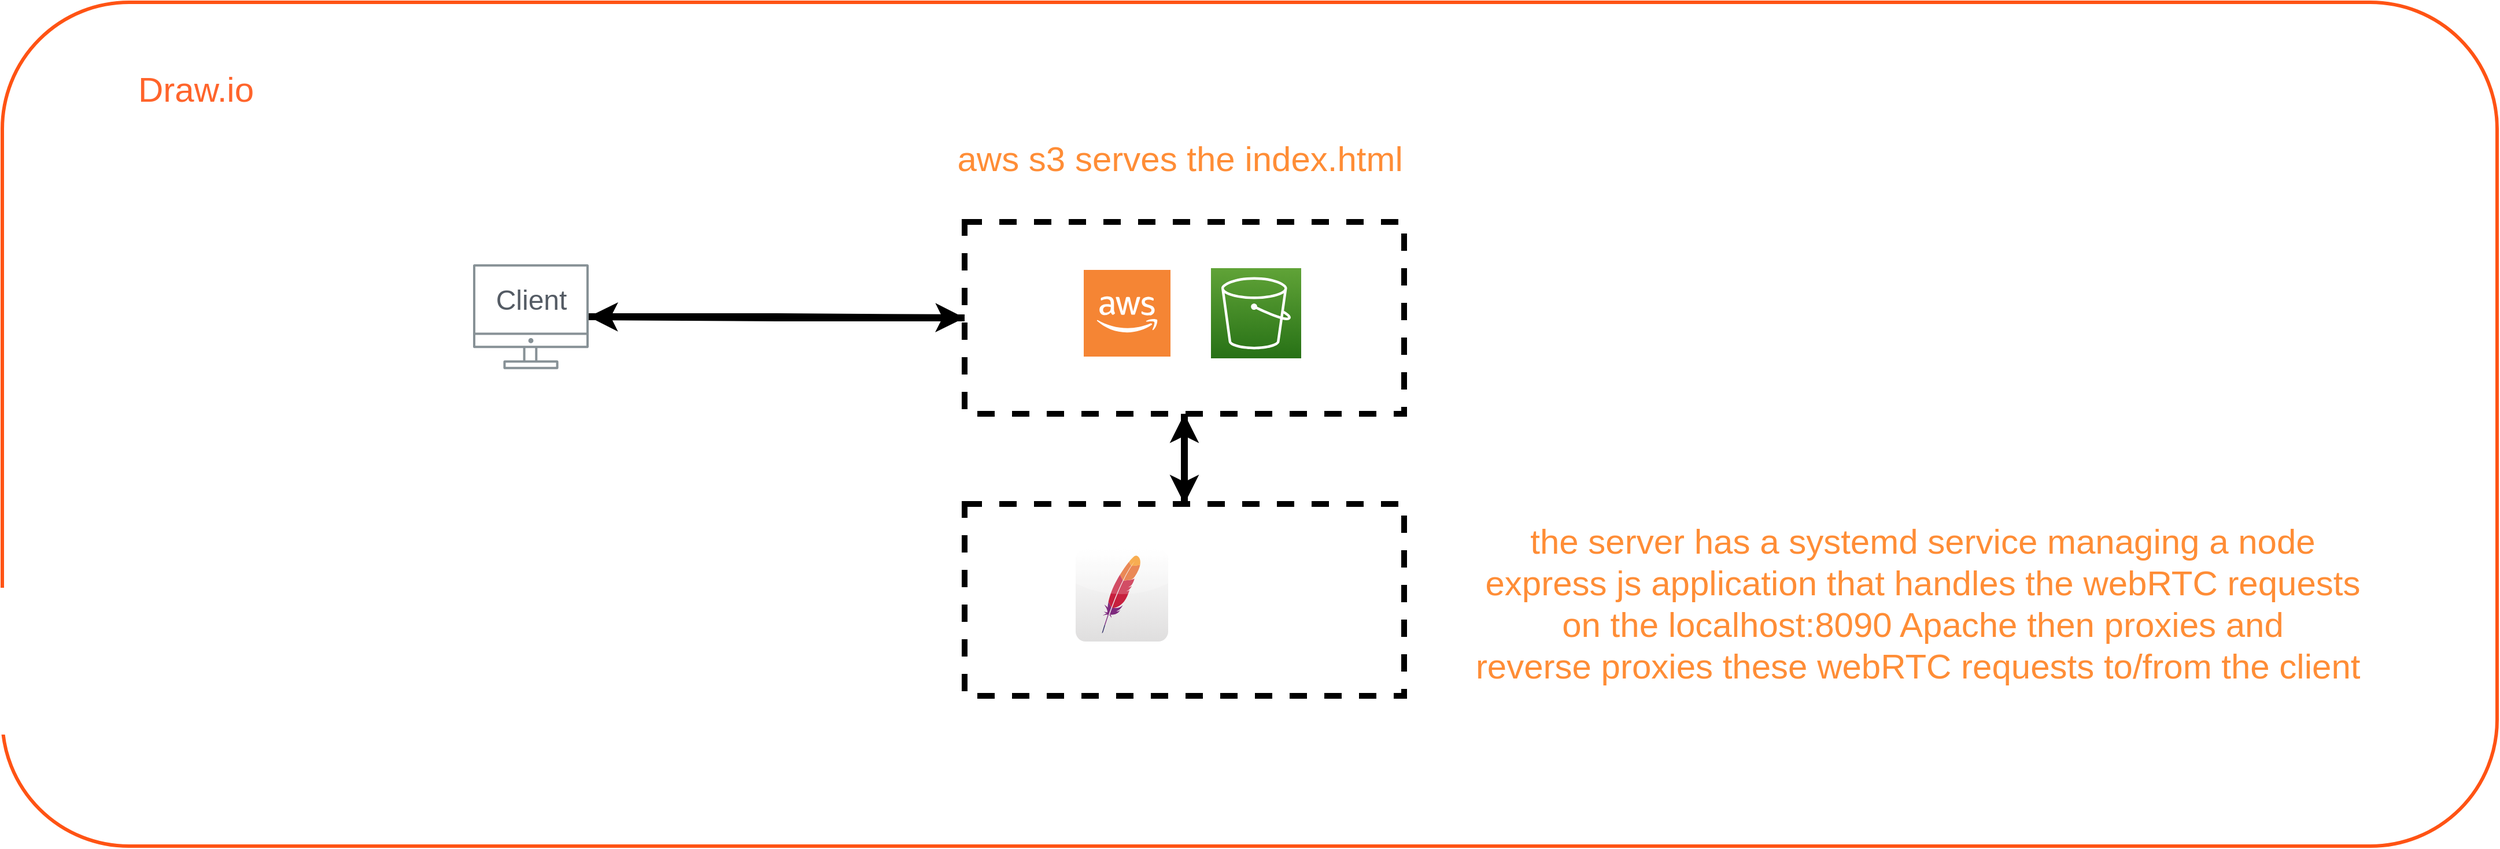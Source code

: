 <mxfile version="20.6.2" type="github">
  <diagram id="Ht1M8jgEwFfnCIfOTk4-" name="Page-1">
    <mxGraphModel dx="1422" dy="759" grid="1" gridSize="10" guides="1" tooltips="1" connect="1" arrows="1" fold="1" page="1" pageScale="1" pageWidth="1169" pageHeight="827" math="0" shadow="0">
      <root>
        <mxCell id="0" />
        <mxCell id="1" parent="0" />
        <mxCell id="6ciUN1QbZPSy4jL6s6Ek-6" value="" style="rounded=1;whiteSpace=wrap;html=1;strokeWidth=3;fontSize=30;fillColor=none;strokeColor=#FF5314;" parent="1" vertex="1">
          <mxGeometry x="93" y="30" width="2157" height="730" as="geometry" />
        </mxCell>
        <mxCell id="WtpMCDl6iTXo-ijKsgBG-17" style="edgeStyle=orthogonalEdgeStyle;rounded=0;orthogonalLoop=1;jettySize=auto;html=1;entryX=0.5;entryY=1;entryDx=0;entryDy=0;strokeWidth=6;fontSize=24;fontColor=#FF8D36;" edge="1" parent="1" source="WtpMCDl6iTXo-ijKsgBG-7" target="6ciUN1QbZPSy4jL6s6Ek-3">
          <mxGeometry relative="1" as="geometry" />
        </mxCell>
        <mxCell id="WtpMCDl6iTXo-ijKsgBG-7" value="" style="rounded=0;whiteSpace=wrap;html=1;dashed=1;strokeWidth=5;fillColor=none;" vertex="1" parent="1">
          <mxGeometry x="925" y="464" width="380" height="166" as="geometry" />
        </mxCell>
        <mxCell id="WtpMCDl6iTXo-ijKsgBG-16" style="edgeStyle=orthogonalEdgeStyle;rounded=0;orthogonalLoop=1;jettySize=auto;html=1;entryX=0.5;entryY=0;entryDx=0;entryDy=0;strokeWidth=6;fontSize=30;fontColor=#FF8D36;" edge="1" parent="1" source="6ciUN1QbZPSy4jL6s6Ek-3" target="WtpMCDl6iTXo-ijKsgBG-7">
          <mxGeometry relative="1" as="geometry" />
        </mxCell>
        <mxCell id="WtpMCDl6iTXo-ijKsgBG-18" style="edgeStyle=orthogonalEdgeStyle;rounded=0;orthogonalLoop=1;jettySize=auto;html=1;strokeWidth=6;fontSize=24;fontColor=#FF8D36;" edge="1" parent="1" source="6ciUN1QbZPSy4jL6s6Ek-3" target="UEzPUAAOIrF-is8g5C7q-109">
          <mxGeometry relative="1" as="geometry" />
        </mxCell>
        <mxCell id="6ciUN1QbZPSy4jL6s6Ek-3" value="" style="rounded=0;whiteSpace=wrap;html=1;dashed=1;strokeWidth=5;fillColor=none;" parent="1" vertex="1">
          <mxGeometry x="925" y="220" width="380" height="166" as="geometry" />
        </mxCell>
        <mxCell id="WtpMCDl6iTXo-ijKsgBG-11" style="edgeStyle=orthogonalEdgeStyle;rounded=0;orthogonalLoop=1;jettySize=auto;html=1;entryX=0;entryY=0.5;entryDx=0;entryDy=0;fontSize=30;fontColor=#FF8D36;strokeWidth=6;" edge="1" parent="1" source="UEzPUAAOIrF-is8g5C7q-109" target="6ciUN1QbZPSy4jL6s6Ek-3">
          <mxGeometry relative="1" as="geometry" />
        </mxCell>
        <mxCell id="UEzPUAAOIrF-is8g5C7q-109" value="&lt;div style=&quot;font-size: 24px;&quot;&gt;Client&lt;/div&gt;&lt;div style=&quot;font-size: 24px;&quot;&gt;&lt;br style=&quot;font-size: 24px;&quot;&gt;&lt;/div&gt;" style="outlineConnect=0;gradientColor=none;fontColor=#545B64;strokeColor=none;fillColor=#879196;dashed=0;verticalLabelPosition=middle;verticalAlign=middle;align=center;html=1;fontSize=24;fontStyle=0;aspect=fixed;shape=mxgraph.aws4.illustration_desktop;pointerEvents=1;labelBackgroundColor=none;horizontal=1;labelPosition=center;" parent="1" vertex="1">
          <mxGeometry x="500" y="256.5" width="100" height="91" as="geometry" />
        </mxCell>
        <mxCell id="6ciUN1QbZPSy4jL6s6Ek-7" value="&lt;font color=&quot;#FF642B&quot;&gt;Draw.io&lt;/font&gt;" style="text;html=1;align=center;verticalAlign=middle;resizable=0;points=[];autosize=1;strokeColor=none;fillColor=none;fontSize=30;" parent="1" vertex="1">
          <mxGeometry x="200" y="80" width="120" height="50" as="geometry" />
        </mxCell>
        <mxCell id="WtpMCDl6iTXo-ijKsgBG-1" value="" style="outlineConnect=0;dashed=0;verticalLabelPosition=bottom;verticalAlign=top;align=center;html=1;shape=mxgraph.aws3.cloud_2;fillColor=#F58534;gradientColor=none;" vertex="1" parent="1">
          <mxGeometry x="1028" y="261.5" width="75" height="75" as="geometry" />
        </mxCell>
        <mxCell id="WtpMCDl6iTXo-ijKsgBG-2" value="" style="sketch=0;points=[[0,0,0],[0.25,0,0],[0.5,0,0],[0.75,0,0],[1,0,0],[0,1,0],[0.25,1,0],[0.5,1,0],[0.75,1,0],[1,1,0],[0,0.25,0],[0,0.5,0],[0,0.75,0],[1,0.25,0],[1,0.5,0],[1,0.75,0]];outlineConnect=0;fontColor=#232F3E;gradientColor=#60A337;gradientDirection=north;fillColor=#277116;strokeColor=#ffffff;dashed=0;verticalLabelPosition=bottom;verticalAlign=top;align=center;html=1;fontSize=12;fontStyle=0;aspect=fixed;shape=mxgraph.aws4.resourceIcon;resIcon=mxgraph.aws4.s3;" vertex="1" parent="1">
          <mxGeometry x="1138" y="260" width="78" height="78" as="geometry" />
        </mxCell>
        <mxCell id="WtpMCDl6iTXo-ijKsgBG-3" value="&lt;div style=&quot;font-size: 30px;&quot;&gt;&lt;font color=&quot;#FF8D36&quot;&gt;aws s3 serves the index.html&amp;nbsp; &lt;/font&gt;&lt;/div&gt;" style="text;html=1;align=center;verticalAlign=middle;resizable=0;points=[];autosize=1;strokeColor=none;fillColor=none;labelBackgroundColor=default;" vertex="1" parent="1">
          <mxGeometry x="910" y="140" width="410" height="50" as="geometry" />
        </mxCell>
        <mxCell id="WtpMCDl6iTXo-ijKsgBG-4" value="" style="shape=image;html=1;verticalAlign=top;verticalLabelPosition=bottom;labelBackgroundColor=#ffffff;imageAspect=0;aspect=fixed;image=https://cdn0.iconfinder.com/data/icons/long-shadow-web-icons/512/nodejs-128.png" vertex="1" parent="1">
          <mxGeometry x="1131" y="503" width="80" height="80" as="geometry" />
        </mxCell>
        <mxCell id="WtpMCDl6iTXo-ijKsgBG-6" value="&lt;div style=&quot;font-size: 30px;&quot;&gt;&lt;font color=&quot;#FF8D36&quot;&gt;the server has a systemd service managing a node &lt;br&gt;&lt;/font&gt;&lt;/div&gt;&lt;div style=&quot;font-size: 30px;&quot;&gt;&lt;font color=&quot;#FF8D36&quot;&gt;express js application that handles the webRTC requests&lt;/font&gt;&lt;/div&gt;&lt;div style=&quot;font-size: 30px;&quot;&gt;&lt;font color=&quot;#FF8D36&quot;&gt;on the localhost:8090 Apache then proxies and &lt;br&gt;&lt;/font&gt;&lt;/div&gt;&lt;div style=&quot;font-size: 30px;&quot;&gt;&lt;font color=&quot;#FF8D36&quot;&gt;reverse proxies these webRTC requests to/from the client&amp;nbsp; &lt;/font&gt;&lt;/div&gt;" style="text;html=1;align=center;verticalAlign=middle;resizable=0;points=[];autosize=1;strokeColor=none;fillColor=none;labelBackgroundColor=default;" vertex="1" parent="1">
          <mxGeometry x="1358" y="470" width="790" height="160" as="geometry" />
        </mxCell>
        <mxCell id="WtpMCDl6iTXo-ijKsgBG-8" value="" style="dashed=0;outlineConnect=0;html=1;align=center;labelPosition=center;verticalLabelPosition=bottom;verticalAlign=top;shape=mxgraph.webicons.apache;gradientColor=#DFDEDE;labelBackgroundColor=default;fontSize=30;fontColor=#FF8D36;" vertex="1" parent="1">
          <mxGeometry x="1021" y="503" width="80" height="80" as="geometry" />
        </mxCell>
      </root>
    </mxGraphModel>
  </diagram>
</mxfile>
